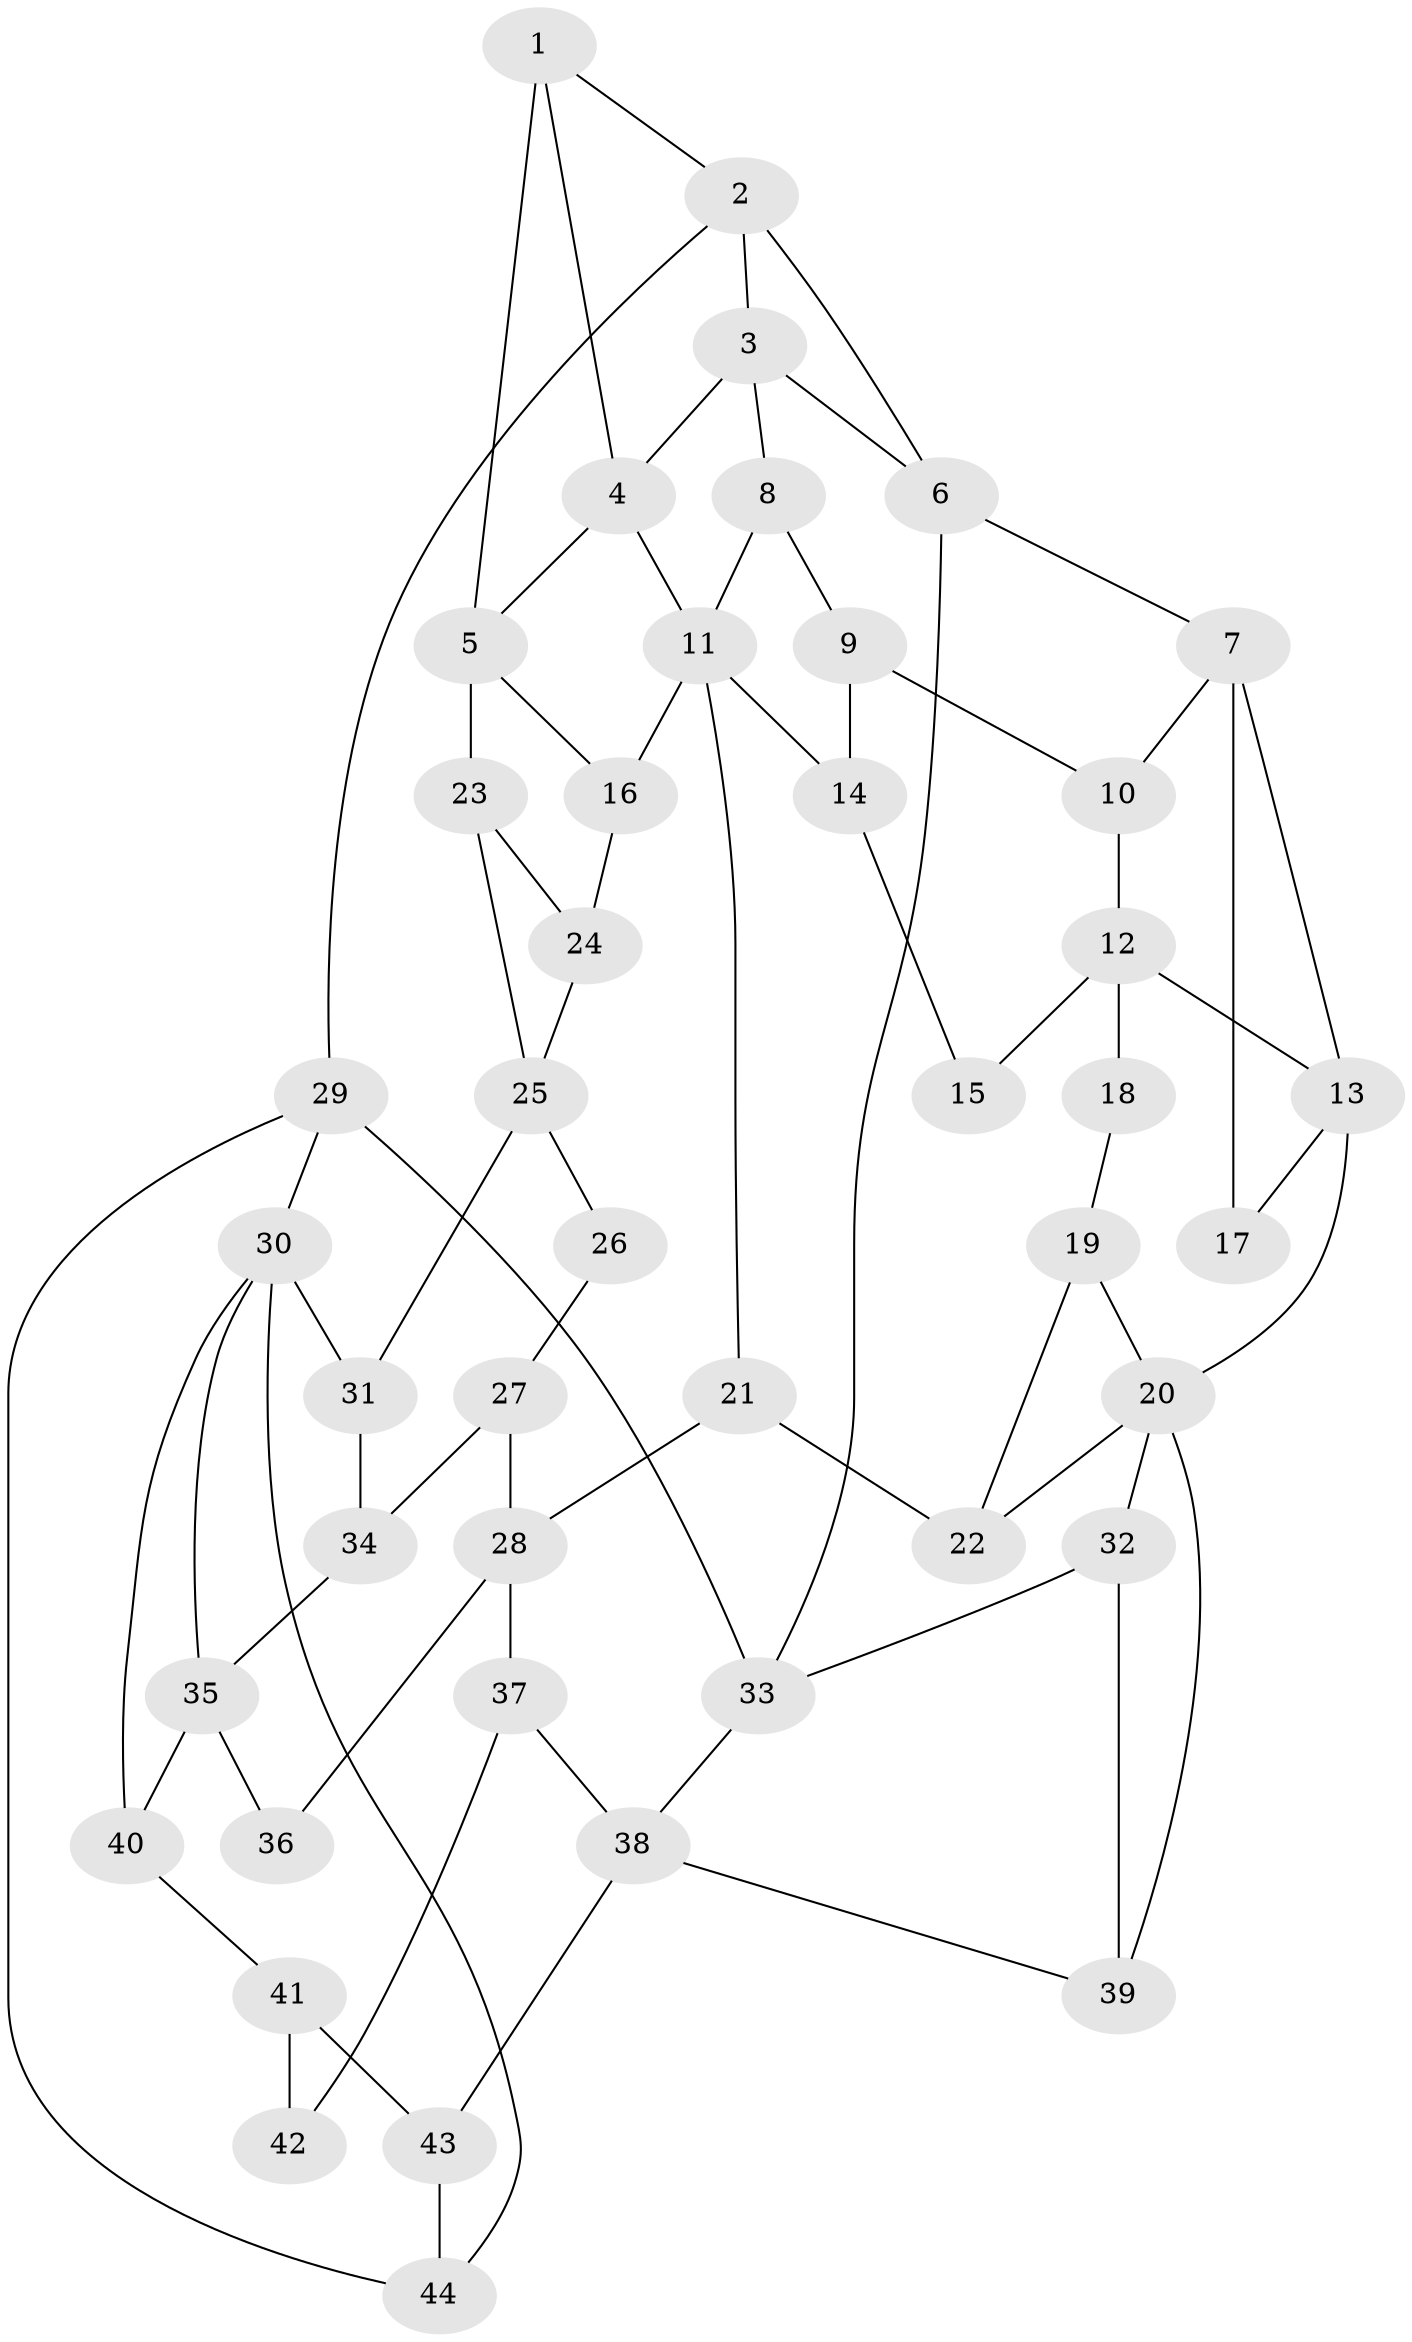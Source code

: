 // original degree distribution, {3: 0.03409090909090909, 5: 0.48863636363636365, 6: 0.23863636363636365, 4: 0.23863636363636365}
// Generated by graph-tools (version 1.1) at 2025/38/03/09/25 02:38:54]
// undirected, 44 vertices, 73 edges
graph export_dot {
graph [start="1"]
  node [color=gray90,style=filled];
  1;
  2;
  3;
  4;
  5;
  6;
  7;
  8;
  9;
  10;
  11;
  12;
  13;
  14;
  15;
  16;
  17;
  18;
  19;
  20;
  21;
  22;
  23;
  24;
  25;
  26;
  27;
  28;
  29;
  30;
  31;
  32;
  33;
  34;
  35;
  36;
  37;
  38;
  39;
  40;
  41;
  42;
  43;
  44;
  1 -- 2 [weight=1.0];
  1 -- 4 [weight=1.0];
  1 -- 5 [weight=2.0];
  2 -- 3 [weight=1.0];
  2 -- 6 [weight=1.0];
  2 -- 29 [weight=1.0];
  3 -- 4 [weight=1.0];
  3 -- 6 [weight=1.0];
  3 -- 8 [weight=1.0];
  4 -- 5 [weight=1.0];
  4 -- 11 [weight=1.0];
  5 -- 16 [weight=1.0];
  5 -- 23 [weight=1.0];
  6 -- 7 [weight=1.0];
  6 -- 33 [weight=1.0];
  7 -- 10 [weight=1.0];
  7 -- 13 [weight=1.0];
  7 -- 17 [weight=2.0];
  8 -- 9 [weight=1.0];
  8 -- 11 [weight=1.0];
  9 -- 10 [weight=1.0];
  9 -- 14 [weight=1.0];
  10 -- 12 [weight=1.0];
  11 -- 14 [weight=1.0];
  11 -- 16 [weight=1.0];
  11 -- 21 [weight=2.0];
  12 -- 13 [weight=1.0];
  12 -- 15 [weight=2.0];
  12 -- 18 [weight=2.0];
  13 -- 17 [weight=1.0];
  13 -- 20 [weight=2.0];
  14 -- 15 [weight=1.0];
  16 -- 24 [weight=1.0];
  18 -- 19 [weight=1.0];
  19 -- 20 [weight=1.0];
  19 -- 22 [weight=1.0];
  20 -- 22 [weight=1.0];
  20 -- 32 [weight=1.0];
  20 -- 39 [weight=1.0];
  21 -- 22 [weight=1.0];
  21 -- 28 [weight=2.0];
  23 -- 24 [weight=1.0];
  23 -- 25 [weight=1.0];
  24 -- 25 [weight=1.0];
  25 -- 26 [weight=2.0];
  25 -- 31 [weight=2.0];
  26 -- 27 [weight=1.0];
  27 -- 28 [weight=1.0];
  27 -- 34 [weight=1.0];
  28 -- 36 [weight=1.0];
  28 -- 37 [weight=2.0];
  29 -- 30 [weight=1.0];
  29 -- 33 [weight=1.0];
  29 -- 44 [weight=1.0];
  30 -- 31 [weight=2.0];
  30 -- 35 [weight=1.0];
  30 -- 40 [weight=1.0];
  30 -- 44 [weight=1.0];
  31 -- 34 [weight=1.0];
  32 -- 33 [weight=1.0];
  32 -- 39 [weight=1.0];
  33 -- 38 [weight=1.0];
  34 -- 35 [weight=1.0];
  35 -- 36 [weight=2.0];
  35 -- 40 [weight=1.0];
  37 -- 38 [weight=2.0];
  37 -- 42 [weight=2.0];
  38 -- 39 [weight=1.0];
  38 -- 43 [weight=2.0];
  40 -- 41 [weight=1.0];
  41 -- 42 [weight=1.0];
  41 -- 43 [weight=1.0];
  43 -- 44 [weight=1.0];
}
